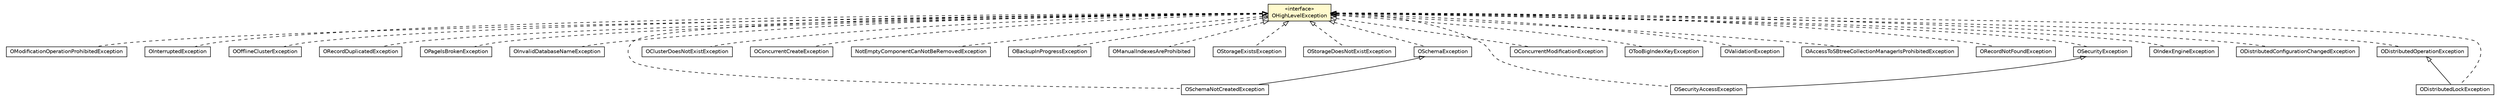 #!/usr/local/bin/dot
#
# Class diagram 
# Generated by UMLGraph version R5_6-24-gf6e263 (http://www.umlgraph.org/)
#

digraph G {
	edge [fontname="Helvetica",fontsize=10,labelfontname="Helvetica",labelfontsize=10];
	node [fontname="Helvetica",fontsize=10,shape=plaintext];
	nodesep=0.25;
	ranksep=0.5;
	// com.orientechnologies.common.concur.lock.OModificationOperationProhibitedException
	c3792455 [label=<<table title="com.orientechnologies.common.concur.lock.OModificationOperationProhibitedException" border="0" cellborder="1" cellspacing="0" cellpadding="2" port="p" href="../concur/lock/OModificationOperationProhibitedException.html">
		<tr><td><table border="0" cellspacing="0" cellpadding="1">
<tr><td align="center" balign="center"> OModificationOperationProhibitedException </td></tr>
		</table></td></tr>
		</table>>, URL="../concur/lock/OModificationOperationProhibitedException.html", fontname="Helvetica", fontcolor="black", fontsize=10.0];
	// com.orientechnologies.common.concur.lock.OInterruptedException
	c3792463 [label=<<table title="com.orientechnologies.common.concur.lock.OInterruptedException" border="0" cellborder="1" cellspacing="0" cellpadding="2" port="p" href="../concur/lock/OInterruptedException.html">
		<tr><td><table border="0" cellspacing="0" cellpadding="1">
<tr><td align="center" balign="center"> OInterruptedException </td></tr>
		</table></td></tr>
		</table>>, URL="../concur/lock/OInterruptedException.html", fontname="Helvetica", fontcolor="black", fontsize=10.0];
	// com.orientechnologies.common.exception.OHighLevelException
	c3792583 [label=<<table title="com.orientechnologies.common.exception.OHighLevelException" border="0" cellborder="1" cellspacing="0" cellpadding="2" port="p" bgcolor="lemonChiffon" href="./OHighLevelException.html">
		<tr><td><table border="0" cellspacing="0" cellpadding="1">
<tr><td align="center" balign="center"> &#171;interface&#187; </td></tr>
<tr><td align="center" balign="center"> OHighLevelException </td></tr>
		</table></td></tr>
		</table>>, URL="./OHighLevelException.html", fontname="Helvetica", fontcolor="black", fontsize=10.0];
	// com.orientechnologies.orient.core.storage.cluster.OOfflineClusterException
	c3793749 [label=<<table title="com.orientechnologies.orient.core.storage.cluster.OOfflineClusterException" border="0" cellborder="1" cellspacing="0" cellpadding="2" port="p" href="../../orient/core/storage/cluster/OOfflineClusterException.html">
		<tr><td><table border="0" cellspacing="0" cellpadding="1">
<tr><td align="center" balign="center"> OOfflineClusterException </td></tr>
		</table></td></tr>
		</table>>, URL="../../orient/core/storage/cluster/OOfflineClusterException.html", fontname="Helvetica", fontcolor="black", fontsize=10.0];
	// com.orientechnologies.orient.core.storage.ORecordDuplicatedException
	c3793791 [label=<<table title="com.orientechnologies.orient.core.storage.ORecordDuplicatedException" border="0" cellborder="1" cellspacing="0" cellpadding="2" port="p" href="../../orient/core/storage/ORecordDuplicatedException.html">
		<tr><td><table border="0" cellspacing="0" cellpadding="1">
<tr><td align="center" balign="center"> ORecordDuplicatedException </td></tr>
		</table></td></tr>
		</table>>, URL="../../orient/core/storage/ORecordDuplicatedException.html", fontname="Helvetica", fontcolor="black", fontsize=10.0];
	// com.orientechnologies.orient.core.exception.OPageIsBrokenException
	c3794077 [label=<<table title="com.orientechnologies.orient.core.exception.OPageIsBrokenException" border="0" cellborder="1" cellspacing="0" cellpadding="2" port="p" href="../../orient/core/exception/OPageIsBrokenException.html">
		<tr><td><table border="0" cellspacing="0" cellpadding="1">
<tr><td align="center" balign="center"> OPageIsBrokenException </td></tr>
		</table></td></tr>
		</table>>, URL="../../orient/core/exception/OPageIsBrokenException.html", fontname="Helvetica", fontcolor="black", fontsize=10.0];
	// com.orientechnologies.orient.core.exception.OInvalidDatabaseNameException
	c3794079 [label=<<table title="com.orientechnologies.orient.core.exception.OInvalidDatabaseNameException" border="0" cellborder="1" cellspacing="0" cellpadding="2" port="p" href="../../orient/core/exception/OInvalidDatabaseNameException.html">
		<tr><td><table border="0" cellspacing="0" cellpadding="1">
<tr><td align="center" balign="center"> OInvalidDatabaseNameException </td></tr>
		</table></td></tr>
		</table>>, URL="../../orient/core/exception/OInvalidDatabaseNameException.html", fontname="Helvetica", fontcolor="black", fontsize=10.0];
	// com.orientechnologies.orient.core.exception.OSchemaNotCreatedException
	c3794080 [label=<<table title="com.orientechnologies.orient.core.exception.OSchemaNotCreatedException" border="0" cellborder="1" cellspacing="0" cellpadding="2" port="p" href="../../orient/core/exception/OSchemaNotCreatedException.html">
		<tr><td><table border="0" cellspacing="0" cellpadding="1">
<tr><td align="center" balign="center"> OSchemaNotCreatedException </td></tr>
		</table></td></tr>
		</table>>, URL="../../orient/core/exception/OSchemaNotCreatedException.html", fontname="Helvetica", fontcolor="black", fontsize=10.0];
	// com.orientechnologies.orient.core.exception.OClusterDoesNotExistException
	c3794082 [label=<<table title="com.orientechnologies.orient.core.exception.OClusterDoesNotExistException" border="0" cellborder="1" cellspacing="0" cellpadding="2" port="p" href="../../orient/core/exception/OClusterDoesNotExistException.html">
		<tr><td><table border="0" cellspacing="0" cellpadding="1">
<tr><td align="center" balign="center"> OClusterDoesNotExistException </td></tr>
		</table></td></tr>
		</table>>, URL="../../orient/core/exception/OClusterDoesNotExistException.html", fontname="Helvetica", fontcolor="black", fontsize=10.0];
	// com.orientechnologies.orient.core.exception.OConcurrentCreateException
	c3794090 [label=<<table title="com.orientechnologies.orient.core.exception.OConcurrentCreateException" border="0" cellborder="1" cellspacing="0" cellpadding="2" port="p" href="../../orient/core/exception/OConcurrentCreateException.html">
		<tr><td><table border="0" cellspacing="0" cellpadding="1">
<tr><td align="center" balign="center"> OConcurrentCreateException </td></tr>
		</table></td></tr>
		</table>>, URL="../../orient/core/exception/OConcurrentCreateException.html", fontname="Helvetica", fontcolor="black", fontsize=10.0];
	// com.orientechnologies.orient.core.exception.NotEmptyComponentCanNotBeRemovedException
	c3794092 [label=<<table title="com.orientechnologies.orient.core.exception.NotEmptyComponentCanNotBeRemovedException" border="0" cellborder="1" cellspacing="0" cellpadding="2" port="p" href="../../orient/core/exception/NotEmptyComponentCanNotBeRemovedException.html">
		<tr><td><table border="0" cellspacing="0" cellpadding="1">
<tr><td align="center" balign="center"> NotEmptyComponentCanNotBeRemovedException </td></tr>
		</table></td></tr>
		</table>>, URL="../../orient/core/exception/NotEmptyComponentCanNotBeRemovedException.html", fontname="Helvetica", fontcolor="black", fontsize=10.0];
	// com.orientechnologies.orient.core.exception.OBackupInProgressException
	c3794095 [label=<<table title="com.orientechnologies.orient.core.exception.OBackupInProgressException" border="0" cellborder="1" cellspacing="0" cellpadding="2" port="p" href="../../orient/core/exception/OBackupInProgressException.html">
		<tr><td><table border="0" cellspacing="0" cellpadding="1">
<tr><td align="center" balign="center"> OBackupInProgressException </td></tr>
		</table></td></tr>
		</table>>, URL="../../orient/core/exception/OBackupInProgressException.html", fontname="Helvetica", fontcolor="black", fontsize=10.0];
	// com.orientechnologies.orient.core.exception.OManualIndexesAreProhibited
	c3794096 [label=<<table title="com.orientechnologies.orient.core.exception.OManualIndexesAreProhibited" border="0" cellborder="1" cellspacing="0" cellpadding="2" port="p" href="../../orient/core/exception/OManualIndexesAreProhibited.html">
		<tr><td><table border="0" cellspacing="0" cellpadding="1">
<tr><td align="center" balign="center"> OManualIndexesAreProhibited </td></tr>
		</table></td></tr>
		</table>>, URL="../../orient/core/exception/OManualIndexesAreProhibited.html", fontname="Helvetica", fontcolor="black", fontsize=10.0];
	// com.orientechnologies.orient.core.exception.OStorageExistsException
	c3794101 [label=<<table title="com.orientechnologies.orient.core.exception.OStorageExistsException" border="0" cellborder="1" cellspacing="0" cellpadding="2" port="p" href="../../orient/core/exception/OStorageExistsException.html">
		<tr><td><table border="0" cellspacing="0" cellpadding="1">
<tr><td align="center" balign="center"> OStorageExistsException </td></tr>
		</table></td></tr>
		</table>>, URL="../../orient/core/exception/OStorageExistsException.html", fontname="Helvetica", fontcolor="black", fontsize=10.0];
	// com.orientechnologies.orient.core.exception.OStorageDoesNotExistException
	c3794102 [label=<<table title="com.orientechnologies.orient.core.exception.OStorageDoesNotExistException" border="0" cellborder="1" cellspacing="0" cellpadding="2" port="p" href="../../orient/core/exception/OStorageDoesNotExistException.html">
		<tr><td><table border="0" cellspacing="0" cellpadding="1">
<tr><td align="center" balign="center"> OStorageDoesNotExistException </td></tr>
		</table></td></tr>
		</table>>, URL="../../orient/core/exception/OStorageDoesNotExistException.html", fontname="Helvetica", fontcolor="black", fontsize=10.0];
	// com.orientechnologies.orient.core.exception.OSecurityAccessException
	c3794103 [label=<<table title="com.orientechnologies.orient.core.exception.OSecurityAccessException" border="0" cellborder="1" cellspacing="0" cellpadding="2" port="p" href="../../orient/core/exception/OSecurityAccessException.html">
		<tr><td><table border="0" cellspacing="0" cellpadding="1">
<tr><td align="center" balign="center"> OSecurityAccessException </td></tr>
		</table></td></tr>
		</table>>, URL="../../orient/core/exception/OSecurityAccessException.html", fontname="Helvetica", fontcolor="black", fontsize=10.0];
	// com.orientechnologies.orient.core.exception.OSecurityException
	c3794104 [label=<<table title="com.orientechnologies.orient.core.exception.OSecurityException" border="0" cellborder="1" cellspacing="0" cellpadding="2" port="p" href="../../orient/core/exception/OSecurityException.html">
		<tr><td><table border="0" cellspacing="0" cellpadding="1">
<tr><td align="center" balign="center"> OSecurityException </td></tr>
		</table></td></tr>
		</table>>, URL="../../orient/core/exception/OSecurityException.html", fontname="Helvetica", fontcolor="black", fontsize=10.0];
	// com.orientechnologies.orient.core.exception.OConcurrentModificationException
	c3794110 [label=<<table title="com.orientechnologies.orient.core.exception.OConcurrentModificationException" border="0" cellborder="1" cellspacing="0" cellpadding="2" port="p" href="../../orient/core/exception/OConcurrentModificationException.html">
		<tr><td><table border="0" cellspacing="0" cellpadding="1">
<tr><td align="center" balign="center"> OConcurrentModificationException </td></tr>
		</table></td></tr>
		</table>>, URL="../../orient/core/exception/OConcurrentModificationException.html", fontname="Helvetica", fontcolor="black", fontsize=10.0];
	// com.orientechnologies.orient.core.exception.OTooBigIndexKeyException
	c3794115 [label=<<table title="com.orientechnologies.orient.core.exception.OTooBigIndexKeyException" border="0" cellborder="1" cellspacing="0" cellpadding="2" port="p" href="../../orient/core/exception/OTooBigIndexKeyException.html">
		<tr><td><table border="0" cellspacing="0" cellpadding="1">
<tr><td align="center" balign="center"> OTooBigIndexKeyException </td></tr>
		</table></td></tr>
		</table>>, URL="../../orient/core/exception/OTooBigIndexKeyException.html", fontname="Helvetica", fontcolor="black", fontsize=10.0];
	// com.orientechnologies.orient.core.exception.OValidationException
	c3794116 [label=<<table title="com.orientechnologies.orient.core.exception.OValidationException" border="0" cellborder="1" cellspacing="0" cellpadding="2" port="p" href="../../orient/core/exception/OValidationException.html">
		<tr><td><table border="0" cellspacing="0" cellpadding="1">
<tr><td align="center" balign="center"> OValidationException </td></tr>
		</table></td></tr>
		</table>>, URL="../../orient/core/exception/OValidationException.html", fontname="Helvetica", fontcolor="black", fontsize=10.0];
	// com.orientechnologies.orient.core.exception.OAccessToSBtreeCollectionManagerIsProhibitedException
	c3794118 [label=<<table title="com.orientechnologies.orient.core.exception.OAccessToSBtreeCollectionManagerIsProhibitedException" border="0" cellborder="1" cellspacing="0" cellpadding="2" port="p" href="../../orient/core/exception/OAccessToSBtreeCollectionManagerIsProhibitedException.html">
		<tr><td><table border="0" cellspacing="0" cellpadding="1">
<tr><td align="center" balign="center"> OAccessToSBtreeCollectionManagerIsProhibitedException </td></tr>
		</table></td></tr>
		</table>>, URL="../../orient/core/exception/OAccessToSBtreeCollectionManagerIsProhibitedException.html", fontname="Helvetica", fontcolor="black", fontsize=10.0];
	// com.orientechnologies.orient.core.exception.ORecordNotFoundException
	c3794120 [label=<<table title="com.orientechnologies.orient.core.exception.ORecordNotFoundException" border="0" cellborder="1" cellspacing="0" cellpadding="2" port="p" href="../../orient/core/exception/ORecordNotFoundException.html">
		<tr><td><table border="0" cellspacing="0" cellpadding="1">
<tr><td align="center" balign="center"> ORecordNotFoundException </td></tr>
		</table></td></tr>
		</table>>, URL="../../orient/core/exception/ORecordNotFoundException.html", fontname="Helvetica", fontcolor="black", fontsize=10.0];
	// com.orientechnologies.orient.core.exception.OSchemaException
	c3794121 [label=<<table title="com.orientechnologies.orient.core.exception.OSchemaException" border="0" cellborder="1" cellspacing="0" cellpadding="2" port="p" href="../../orient/core/exception/OSchemaException.html">
		<tr><td><table border="0" cellspacing="0" cellpadding="1">
<tr><td align="center" balign="center"> OSchemaException </td></tr>
		</table></td></tr>
		</table>>, URL="../../orient/core/exception/OSchemaException.html", fontname="Helvetica", fontcolor="black", fontsize=10.0];
	// com.orientechnologies.orient.core.index.OIndexEngineException
	c3794144 [label=<<table title="com.orientechnologies.orient.core.index.OIndexEngineException" border="0" cellborder="1" cellspacing="0" cellpadding="2" port="p" href="../../orient/core/index/OIndexEngineException.html">
		<tr><td><table border="0" cellspacing="0" cellpadding="1">
<tr><td align="center" balign="center"> OIndexEngineException </td></tr>
		</table></td></tr>
		</table>>, URL="../../orient/core/index/OIndexEngineException.html", fontname="Helvetica", fontcolor="black", fontsize=10.0];
	// com.orientechnologies.orient.server.distributed.ODistributedConfigurationChangedException
	c3794652 [label=<<table title="com.orientechnologies.orient.server.distributed.ODistributedConfigurationChangedException" border="0" cellborder="1" cellspacing="0" cellpadding="2" port="p" href="../../orient/server/distributed/ODistributedConfigurationChangedException.html">
		<tr><td><table border="0" cellspacing="0" cellpadding="1">
<tr><td align="center" balign="center"> ODistributedConfigurationChangedException </td></tr>
		</table></td></tr>
		</table>>, URL="../../orient/server/distributed/ODistributedConfigurationChangedException.html", fontname="Helvetica", fontcolor="black", fontsize=10.0];
	// com.orientechnologies.orient.server.distributed.task.ODistributedOperationException
	c3794671 [label=<<table title="com.orientechnologies.orient.server.distributed.task.ODistributedOperationException" border="0" cellborder="1" cellspacing="0" cellpadding="2" port="p" href="../../orient/server/distributed/task/ODistributedOperationException.html">
		<tr><td><table border="0" cellspacing="0" cellpadding="1">
<tr><td align="center" balign="center"> ODistributedOperationException </td></tr>
		</table></td></tr>
		</table>>, URL="../../orient/server/distributed/task/ODistributedOperationException.html", fontname="Helvetica", fontcolor="black", fontsize=10.0];
	// com.orientechnologies.orient.server.distributed.task.ODistributedLockException
	c3794674 [label=<<table title="com.orientechnologies.orient.server.distributed.task.ODistributedLockException" border="0" cellborder="1" cellspacing="0" cellpadding="2" port="p" href="../../orient/server/distributed/task/ODistributedLockException.html">
		<tr><td><table border="0" cellspacing="0" cellpadding="1">
<tr><td align="center" balign="center"> ODistributedLockException </td></tr>
		</table></td></tr>
		</table>>, URL="../../orient/server/distributed/task/ODistributedLockException.html", fontname="Helvetica", fontcolor="black", fontsize=10.0];
	//com.orientechnologies.common.concur.lock.OModificationOperationProhibitedException implements com.orientechnologies.common.exception.OHighLevelException
	c3792583:p -> c3792455:p [dir=back,arrowtail=empty,style=dashed];
	//com.orientechnologies.common.concur.lock.OInterruptedException implements com.orientechnologies.common.exception.OHighLevelException
	c3792583:p -> c3792463:p [dir=back,arrowtail=empty,style=dashed];
	//com.orientechnologies.orient.core.storage.cluster.OOfflineClusterException implements com.orientechnologies.common.exception.OHighLevelException
	c3792583:p -> c3793749:p [dir=back,arrowtail=empty,style=dashed];
	//com.orientechnologies.orient.core.storage.ORecordDuplicatedException implements com.orientechnologies.common.exception.OHighLevelException
	c3792583:p -> c3793791:p [dir=back,arrowtail=empty,style=dashed];
	//com.orientechnologies.orient.core.exception.OPageIsBrokenException implements com.orientechnologies.common.exception.OHighLevelException
	c3792583:p -> c3794077:p [dir=back,arrowtail=empty,style=dashed];
	//com.orientechnologies.orient.core.exception.OInvalidDatabaseNameException implements com.orientechnologies.common.exception.OHighLevelException
	c3792583:p -> c3794079:p [dir=back,arrowtail=empty,style=dashed];
	//com.orientechnologies.orient.core.exception.OSchemaNotCreatedException extends com.orientechnologies.orient.core.exception.OSchemaException
	c3794121:p -> c3794080:p [dir=back,arrowtail=empty];
	//com.orientechnologies.orient.core.exception.OSchemaNotCreatedException implements com.orientechnologies.common.exception.OHighLevelException
	c3792583:p -> c3794080:p [dir=back,arrowtail=empty,style=dashed];
	//com.orientechnologies.orient.core.exception.OClusterDoesNotExistException implements com.orientechnologies.common.exception.OHighLevelException
	c3792583:p -> c3794082:p [dir=back,arrowtail=empty,style=dashed];
	//com.orientechnologies.orient.core.exception.OConcurrentCreateException implements com.orientechnologies.common.exception.OHighLevelException
	c3792583:p -> c3794090:p [dir=back,arrowtail=empty,style=dashed];
	//com.orientechnologies.orient.core.exception.NotEmptyComponentCanNotBeRemovedException implements com.orientechnologies.common.exception.OHighLevelException
	c3792583:p -> c3794092:p [dir=back,arrowtail=empty,style=dashed];
	//com.orientechnologies.orient.core.exception.OBackupInProgressException implements com.orientechnologies.common.exception.OHighLevelException
	c3792583:p -> c3794095:p [dir=back,arrowtail=empty,style=dashed];
	//com.orientechnologies.orient.core.exception.OManualIndexesAreProhibited implements com.orientechnologies.common.exception.OHighLevelException
	c3792583:p -> c3794096:p [dir=back,arrowtail=empty,style=dashed];
	//com.orientechnologies.orient.core.exception.OStorageExistsException implements com.orientechnologies.common.exception.OHighLevelException
	c3792583:p -> c3794101:p [dir=back,arrowtail=empty,style=dashed];
	//com.orientechnologies.orient.core.exception.OStorageDoesNotExistException implements com.orientechnologies.common.exception.OHighLevelException
	c3792583:p -> c3794102:p [dir=back,arrowtail=empty,style=dashed];
	//com.orientechnologies.orient.core.exception.OSecurityAccessException extends com.orientechnologies.orient.core.exception.OSecurityException
	c3794104:p -> c3794103:p [dir=back,arrowtail=empty];
	//com.orientechnologies.orient.core.exception.OSecurityAccessException implements com.orientechnologies.common.exception.OHighLevelException
	c3792583:p -> c3794103:p [dir=back,arrowtail=empty,style=dashed];
	//com.orientechnologies.orient.core.exception.OSecurityException implements com.orientechnologies.common.exception.OHighLevelException
	c3792583:p -> c3794104:p [dir=back,arrowtail=empty,style=dashed];
	//com.orientechnologies.orient.core.exception.OConcurrentModificationException implements com.orientechnologies.common.exception.OHighLevelException
	c3792583:p -> c3794110:p [dir=back,arrowtail=empty,style=dashed];
	//com.orientechnologies.orient.core.exception.OTooBigIndexKeyException implements com.orientechnologies.common.exception.OHighLevelException
	c3792583:p -> c3794115:p [dir=back,arrowtail=empty,style=dashed];
	//com.orientechnologies.orient.core.exception.OValidationException implements com.orientechnologies.common.exception.OHighLevelException
	c3792583:p -> c3794116:p [dir=back,arrowtail=empty,style=dashed];
	//com.orientechnologies.orient.core.exception.OAccessToSBtreeCollectionManagerIsProhibitedException implements com.orientechnologies.common.exception.OHighLevelException
	c3792583:p -> c3794118:p [dir=back,arrowtail=empty,style=dashed];
	//com.orientechnologies.orient.core.exception.ORecordNotFoundException implements com.orientechnologies.common.exception.OHighLevelException
	c3792583:p -> c3794120:p [dir=back,arrowtail=empty,style=dashed];
	//com.orientechnologies.orient.core.exception.OSchemaException implements com.orientechnologies.common.exception.OHighLevelException
	c3792583:p -> c3794121:p [dir=back,arrowtail=empty,style=dashed];
	//com.orientechnologies.orient.core.index.OIndexEngineException implements com.orientechnologies.common.exception.OHighLevelException
	c3792583:p -> c3794144:p [dir=back,arrowtail=empty,style=dashed];
	//com.orientechnologies.orient.server.distributed.ODistributedConfigurationChangedException implements com.orientechnologies.common.exception.OHighLevelException
	c3792583:p -> c3794652:p [dir=back,arrowtail=empty,style=dashed];
	//com.orientechnologies.orient.server.distributed.task.ODistributedOperationException implements com.orientechnologies.common.exception.OHighLevelException
	c3792583:p -> c3794671:p [dir=back,arrowtail=empty,style=dashed];
	//com.orientechnologies.orient.server.distributed.task.ODistributedLockException extends com.orientechnologies.orient.server.distributed.task.ODistributedOperationException
	c3794671:p -> c3794674:p [dir=back,arrowtail=empty];
	//com.orientechnologies.orient.server.distributed.task.ODistributedLockException implements com.orientechnologies.common.exception.OHighLevelException
	c3792583:p -> c3794674:p [dir=back,arrowtail=empty,style=dashed];
}

